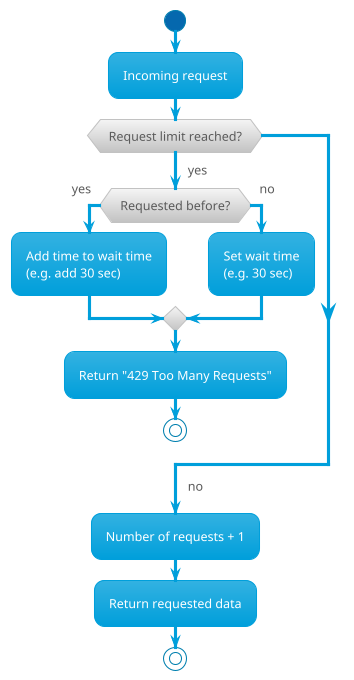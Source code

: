 @startuml

!theme bluegray

start

:Incoming request;
if (Request limit reached?) then (yes)
	if (Requested before?) then (yes)
		:Add time to wait time\n(e.g. add 30 sec);
	else (no)
		:Set wait time\n(e.g. 30 sec);
	endif
	:Return "429 Too Many Requests";
	stop
endif
->no;
:Number of requests + 1;
:Return requested data;
stop

@enduml
